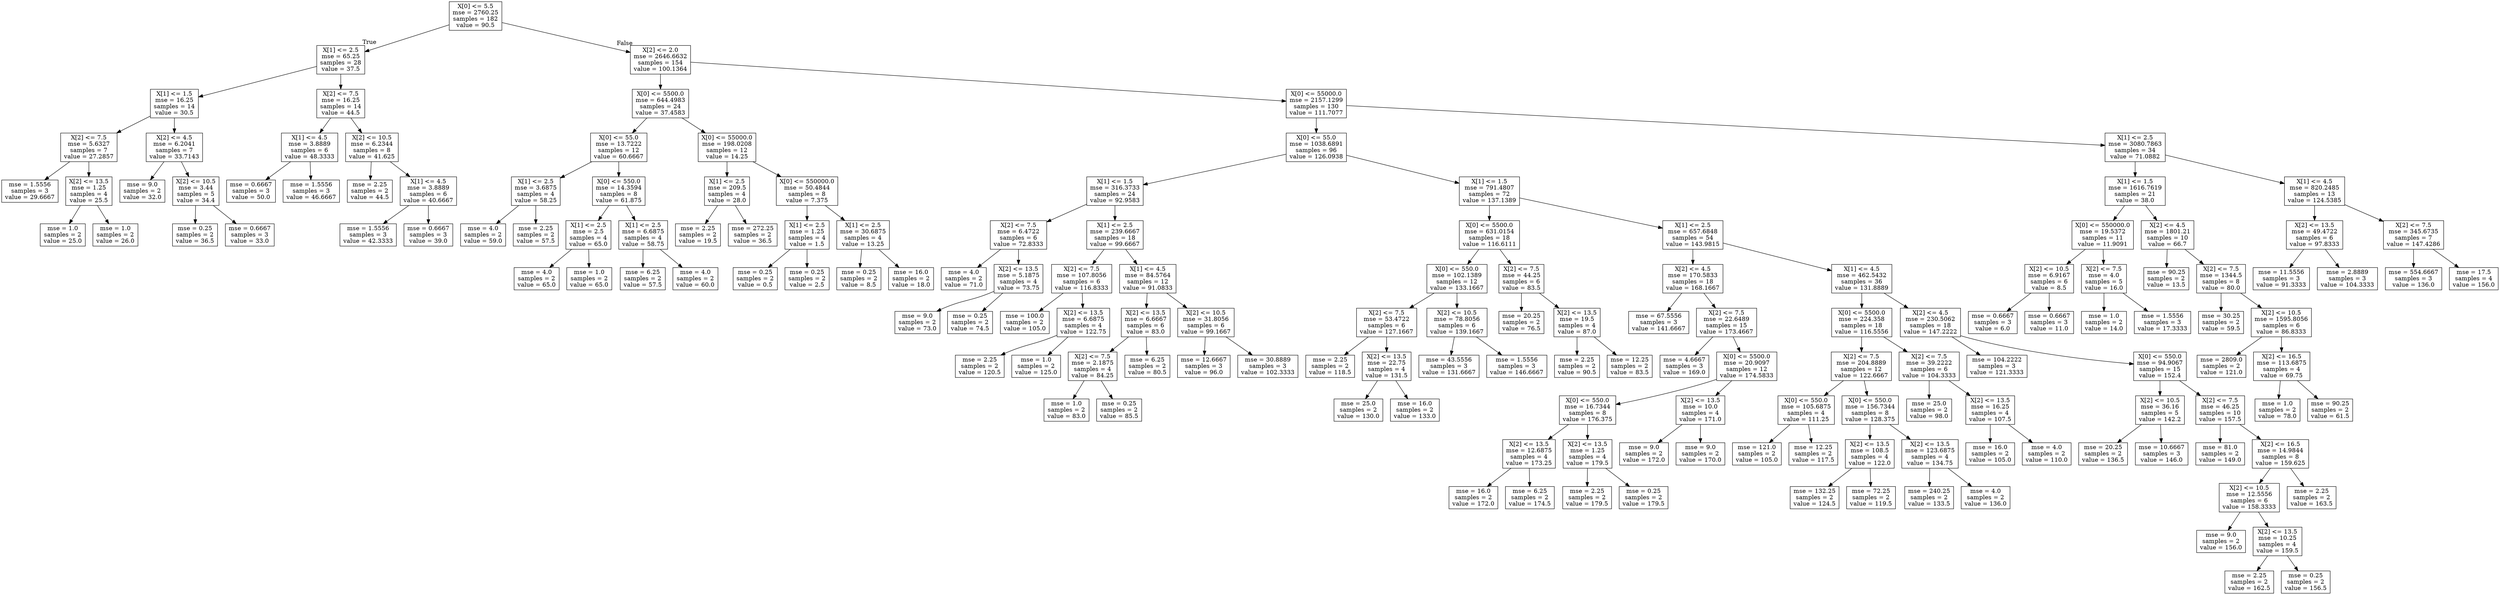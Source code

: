 digraph Tree {
node [shape=box] ;
0 [label="X[0] <= 5.5\nmse = 2760.25\nsamples = 182\nvalue = 90.5"] ;
1 [label="X[1] <= 2.5\nmse = 65.25\nsamples = 28\nvalue = 37.5"] ;
0 -> 1 [labeldistance=2.5, labelangle=45, headlabel="True"] ;
2 [label="X[1] <= 1.5\nmse = 16.25\nsamples = 14\nvalue = 30.5"] ;
1 -> 2 ;
3 [label="X[2] <= 7.5\nmse = 5.6327\nsamples = 7\nvalue = 27.2857"] ;
2 -> 3 ;
4 [label="mse = 1.5556\nsamples = 3\nvalue = 29.6667"] ;
3 -> 4 ;
5 [label="X[2] <= 13.5\nmse = 1.25\nsamples = 4\nvalue = 25.5"] ;
3 -> 5 ;
6 [label="mse = 1.0\nsamples = 2\nvalue = 25.0"] ;
5 -> 6 ;
7 [label="mse = 1.0\nsamples = 2\nvalue = 26.0"] ;
5 -> 7 ;
8 [label="X[2] <= 4.5\nmse = 6.2041\nsamples = 7\nvalue = 33.7143"] ;
2 -> 8 ;
9 [label="mse = 9.0\nsamples = 2\nvalue = 32.0"] ;
8 -> 9 ;
10 [label="X[2] <= 10.5\nmse = 3.44\nsamples = 5\nvalue = 34.4"] ;
8 -> 10 ;
11 [label="mse = 0.25\nsamples = 2\nvalue = 36.5"] ;
10 -> 11 ;
12 [label="mse = 0.6667\nsamples = 3\nvalue = 33.0"] ;
10 -> 12 ;
13 [label="X[2] <= 7.5\nmse = 16.25\nsamples = 14\nvalue = 44.5"] ;
1 -> 13 ;
14 [label="X[1] <= 4.5\nmse = 3.8889\nsamples = 6\nvalue = 48.3333"] ;
13 -> 14 ;
15 [label="mse = 0.6667\nsamples = 3\nvalue = 50.0"] ;
14 -> 15 ;
16 [label="mse = 1.5556\nsamples = 3\nvalue = 46.6667"] ;
14 -> 16 ;
17 [label="X[2] <= 10.5\nmse = 6.2344\nsamples = 8\nvalue = 41.625"] ;
13 -> 17 ;
18 [label="mse = 2.25\nsamples = 2\nvalue = 44.5"] ;
17 -> 18 ;
19 [label="X[1] <= 4.5\nmse = 3.8889\nsamples = 6\nvalue = 40.6667"] ;
17 -> 19 ;
20 [label="mse = 1.5556\nsamples = 3\nvalue = 42.3333"] ;
19 -> 20 ;
21 [label="mse = 0.6667\nsamples = 3\nvalue = 39.0"] ;
19 -> 21 ;
22 [label="X[2] <= 2.0\nmse = 2646.6632\nsamples = 154\nvalue = 100.1364"] ;
0 -> 22 [labeldistance=2.5, labelangle=-45, headlabel="False"] ;
23 [label="X[0] <= 5500.0\nmse = 644.4983\nsamples = 24\nvalue = 37.4583"] ;
22 -> 23 ;
24 [label="X[0] <= 55.0\nmse = 13.7222\nsamples = 12\nvalue = 60.6667"] ;
23 -> 24 ;
25 [label="X[1] <= 2.5\nmse = 3.6875\nsamples = 4\nvalue = 58.25"] ;
24 -> 25 ;
26 [label="mse = 4.0\nsamples = 2\nvalue = 59.0"] ;
25 -> 26 ;
27 [label="mse = 2.25\nsamples = 2\nvalue = 57.5"] ;
25 -> 27 ;
28 [label="X[0] <= 550.0\nmse = 14.3594\nsamples = 8\nvalue = 61.875"] ;
24 -> 28 ;
29 [label="X[1] <= 2.5\nmse = 2.5\nsamples = 4\nvalue = 65.0"] ;
28 -> 29 ;
30 [label="mse = 4.0\nsamples = 2\nvalue = 65.0"] ;
29 -> 30 ;
31 [label="mse = 1.0\nsamples = 2\nvalue = 65.0"] ;
29 -> 31 ;
32 [label="X[1] <= 2.5\nmse = 6.6875\nsamples = 4\nvalue = 58.75"] ;
28 -> 32 ;
33 [label="mse = 6.25\nsamples = 2\nvalue = 57.5"] ;
32 -> 33 ;
34 [label="mse = 4.0\nsamples = 2\nvalue = 60.0"] ;
32 -> 34 ;
35 [label="X[0] <= 55000.0\nmse = 198.0208\nsamples = 12\nvalue = 14.25"] ;
23 -> 35 ;
36 [label="X[1] <= 2.5\nmse = 209.5\nsamples = 4\nvalue = 28.0"] ;
35 -> 36 ;
37 [label="mse = 2.25\nsamples = 2\nvalue = 19.5"] ;
36 -> 37 ;
38 [label="mse = 272.25\nsamples = 2\nvalue = 36.5"] ;
36 -> 38 ;
39 [label="X[0] <= 550000.0\nmse = 50.4844\nsamples = 8\nvalue = 7.375"] ;
35 -> 39 ;
40 [label="X[1] <= 2.5\nmse = 1.25\nsamples = 4\nvalue = 1.5"] ;
39 -> 40 ;
41 [label="mse = 0.25\nsamples = 2\nvalue = 0.5"] ;
40 -> 41 ;
42 [label="mse = 0.25\nsamples = 2\nvalue = 2.5"] ;
40 -> 42 ;
43 [label="X[1] <= 2.5\nmse = 30.6875\nsamples = 4\nvalue = 13.25"] ;
39 -> 43 ;
44 [label="mse = 0.25\nsamples = 2\nvalue = 8.5"] ;
43 -> 44 ;
45 [label="mse = 16.0\nsamples = 2\nvalue = 18.0"] ;
43 -> 45 ;
46 [label="X[0] <= 55000.0\nmse = 2157.1299\nsamples = 130\nvalue = 111.7077"] ;
22 -> 46 ;
47 [label="X[0] <= 55.0\nmse = 1038.6891\nsamples = 96\nvalue = 126.0938"] ;
46 -> 47 ;
48 [label="X[1] <= 1.5\nmse = 316.3733\nsamples = 24\nvalue = 92.9583"] ;
47 -> 48 ;
49 [label="X[2] <= 7.5\nmse = 6.4722\nsamples = 6\nvalue = 72.8333"] ;
48 -> 49 ;
50 [label="mse = 4.0\nsamples = 2\nvalue = 71.0"] ;
49 -> 50 ;
51 [label="X[2] <= 13.5\nmse = 5.1875\nsamples = 4\nvalue = 73.75"] ;
49 -> 51 ;
52 [label="mse = 9.0\nsamples = 2\nvalue = 73.0"] ;
51 -> 52 ;
53 [label="mse = 0.25\nsamples = 2\nvalue = 74.5"] ;
51 -> 53 ;
54 [label="X[1] <= 2.5\nmse = 239.6667\nsamples = 18\nvalue = 99.6667"] ;
48 -> 54 ;
55 [label="X[2] <= 7.5\nmse = 107.8056\nsamples = 6\nvalue = 116.8333"] ;
54 -> 55 ;
56 [label="mse = 100.0\nsamples = 2\nvalue = 105.0"] ;
55 -> 56 ;
57 [label="X[2] <= 13.5\nmse = 6.6875\nsamples = 4\nvalue = 122.75"] ;
55 -> 57 ;
58 [label="mse = 2.25\nsamples = 2\nvalue = 120.5"] ;
57 -> 58 ;
59 [label="mse = 1.0\nsamples = 2\nvalue = 125.0"] ;
57 -> 59 ;
60 [label="X[1] <= 4.5\nmse = 84.5764\nsamples = 12\nvalue = 91.0833"] ;
54 -> 60 ;
61 [label="X[2] <= 13.5\nmse = 6.6667\nsamples = 6\nvalue = 83.0"] ;
60 -> 61 ;
62 [label="X[2] <= 7.5\nmse = 2.1875\nsamples = 4\nvalue = 84.25"] ;
61 -> 62 ;
63 [label="mse = 1.0\nsamples = 2\nvalue = 83.0"] ;
62 -> 63 ;
64 [label="mse = 0.25\nsamples = 2\nvalue = 85.5"] ;
62 -> 64 ;
65 [label="mse = 6.25\nsamples = 2\nvalue = 80.5"] ;
61 -> 65 ;
66 [label="X[2] <= 10.5\nmse = 31.8056\nsamples = 6\nvalue = 99.1667"] ;
60 -> 66 ;
67 [label="mse = 12.6667\nsamples = 3\nvalue = 96.0"] ;
66 -> 67 ;
68 [label="mse = 30.8889\nsamples = 3\nvalue = 102.3333"] ;
66 -> 68 ;
69 [label="X[1] <= 1.5\nmse = 791.4807\nsamples = 72\nvalue = 137.1389"] ;
47 -> 69 ;
70 [label="X[0] <= 5500.0\nmse = 631.0154\nsamples = 18\nvalue = 116.6111"] ;
69 -> 70 ;
71 [label="X[0] <= 550.0\nmse = 102.1389\nsamples = 12\nvalue = 133.1667"] ;
70 -> 71 ;
72 [label="X[2] <= 7.5\nmse = 53.4722\nsamples = 6\nvalue = 127.1667"] ;
71 -> 72 ;
73 [label="mse = 2.25\nsamples = 2\nvalue = 118.5"] ;
72 -> 73 ;
74 [label="X[2] <= 13.5\nmse = 22.75\nsamples = 4\nvalue = 131.5"] ;
72 -> 74 ;
75 [label="mse = 25.0\nsamples = 2\nvalue = 130.0"] ;
74 -> 75 ;
76 [label="mse = 16.0\nsamples = 2\nvalue = 133.0"] ;
74 -> 76 ;
77 [label="X[2] <= 10.5\nmse = 78.8056\nsamples = 6\nvalue = 139.1667"] ;
71 -> 77 ;
78 [label="mse = 43.5556\nsamples = 3\nvalue = 131.6667"] ;
77 -> 78 ;
79 [label="mse = 1.5556\nsamples = 3\nvalue = 146.6667"] ;
77 -> 79 ;
80 [label="X[2] <= 7.5\nmse = 44.25\nsamples = 6\nvalue = 83.5"] ;
70 -> 80 ;
81 [label="mse = 20.25\nsamples = 2\nvalue = 76.5"] ;
80 -> 81 ;
82 [label="X[2] <= 13.5\nmse = 19.5\nsamples = 4\nvalue = 87.0"] ;
80 -> 82 ;
83 [label="mse = 2.25\nsamples = 2\nvalue = 90.5"] ;
82 -> 83 ;
84 [label="mse = 12.25\nsamples = 2\nvalue = 83.5"] ;
82 -> 84 ;
85 [label="X[1] <= 2.5\nmse = 657.6848\nsamples = 54\nvalue = 143.9815"] ;
69 -> 85 ;
86 [label="X[2] <= 4.5\nmse = 170.5833\nsamples = 18\nvalue = 168.1667"] ;
85 -> 86 ;
87 [label="mse = 67.5556\nsamples = 3\nvalue = 141.6667"] ;
86 -> 87 ;
88 [label="X[2] <= 7.5\nmse = 22.6489\nsamples = 15\nvalue = 173.4667"] ;
86 -> 88 ;
89 [label="mse = 4.6667\nsamples = 3\nvalue = 169.0"] ;
88 -> 89 ;
90 [label="X[0] <= 5500.0\nmse = 20.9097\nsamples = 12\nvalue = 174.5833"] ;
88 -> 90 ;
91 [label="X[0] <= 550.0\nmse = 16.7344\nsamples = 8\nvalue = 176.375"] ;
90 -> 91 ;
92 [label="X[2] <= 13.5\nmse = 12.6875\nsamples = 4\nvalue = 173.25"] ;
91 -> 92 ;
93 [label="mse = 16.0\nsamples = 2\nvalue = 172.0"] ;
92 -> 93 ;
94 [label="mse = 6.25\nsamples = 2\nvalue = 174.5"] ;
92 -> 94 ;
95 [label="X[2] <= 13.5\nmse = 1.25\nsamples = 4\nvalue = 179.5"] ;
91 -> 95 ;
96 [label="mse = 2.25\nsamples = 2\nvalue = 179.5"] ;
95 -> 96 ;
97 [label="mse = 0.25\nsamples = 2\nvalue = 179.5"] ;
95 -> 97 ;
98 [label="X[2] <= 13.5\nmse = 10.0\nsamples = 4\nvalue = 171.0"] ;
90 -> 98 ;
99 [label="mse = 9.0\nsamples = 2\nvalue = 172.0"] ;
98 -> 99 ;
100 [label="mse = 9.0\nsamples = 2\nvalue = 170.0"] ;
98 -> 100 ;
101 [label="X[1] <= 4.5\nmse = 462.5432\nsamples = 36\nvalue = 131.8889"] ;
85 -> 101 ;
102 [label="X[0] <= 5500.0\nmse = 224.358\nsamples = 18\nvalue = 116.5556"] ;
101 -> 102 ;
103 [label="X[2] <= 7.5\nmse = 204.8889\nsamples = 12\nvalue = 122.6667"] ;
102 -> 103 ;
104 [label="X[0] <= 550.0\nmse = 105.6875\nsamples = 4\nvalue = 111.25"] ;
103 -> 104 ;
105 [label="mse = 121.0\nsamples = 2\nvalue = 105.0"] ;
104 -> 105 ;
106 [label="mse = 12.25\nsamples = 2\nvalue = 117.5"] ;
104 -> 106 ;
107 [label="X[0] <= 550.0\nmse = 156.7344\nsamples = 8\nvalue = 128.375"] ;
103 -> 107 ;
108 [label="X[2] <= 13.5\nmse = 108.5\nsamples = 4\nvalue = 122.0"] ;
107 -> 108 ;
109 [label="mse = 132.25\nsamples = 2\nvalue = 124.5"] ;
108 -> 109 ;
110 [label="mse = 72.25\nsamples = 2\nvalue = 119.5"] ;
108 -> 110 ;
111 [label="X[2] <= 13.5\nmse = 123.6875\nsamples = 4\nvalue = 134.75"] ;
107 -> 111 ;
112 [label="mse = 240.25\nsamples = 2\nvalue = 133.5"] ;
111 -> 112 ;
113 [label="mse = 4.0\nsamples = 2\nvalue = 136.0"] ;
111 -> 113 ;
114 [label="X[2] <= 7.5\nmse = 39.2222\nsamples = 6\nvalue = 104.3333"] ;
102 -> 114 ;
115 [label="mse = 25.0\nsamples = 2\nvalue = 98.0"] ;
114 -> 115 ;
116 [label="X[2] <= 13.5\nmse = 16.25\nsamples = 4\nvalue = 107.5"] ;
114 -> 116 ;
117 [label="mse = 16.0\nsamples = 2\nvalue = 105.0"] ;
116 -> 117 ;
118 [label="mse = 4.0\nsamples = 2\nvalue = 110.0"] ;
116 -> 118 ;
119 [label="X[2] <= 4.5\nmse = 230.5062\nsamples = 18\nvalue = 147.2222"] ;
101 -> 119 ;
120 [label="mse = 104.2222\nsamples = 3\nvalue = 121.3333"] ;
119 -> 120 ;
121 [label="X[0] <= 550.0\nmse = 94.9067\nsamples = 15\nvalue = 152.4"] ;
119 -> 121 ;
122 [label="X[2] <= 10.5\nmse = 36.16\nsamples = 5\nvalue = 142.2"] ;
121 -> 122 ;
123 [label="mse = 20.25\nsamples = 2\nvalue = 136.5"] ;
122 -> 123 ;
124 [label="mse = 10.6667\nsamples = 3\nvalue = 146.0"] ;
122 -> 124 ;
125 [label="X[2] <= 7.5\nmse = 46.25\nsamples = 10\nvalue = 157.5"] ;
121 -> 125 ;
126 [label="mse = 81.0\nsamples = 2\nvalue = 149.0"] ;
125 -> 126 ;
127 [label="X[2] <= 16.5\nmse = 14.9844\nsamples = 8\nvalue = 159.625"] ;
125 -> 127 ;
128 [label="X[2] <= 10.5\nmse = 12.5556\nsamples = 6\nvalue = 158.3333"] ;
127 -> 128 ;
129 [label="mse = 9.0\nsamples = 2\nvalue = 156.0"] ;
128 -> 129 ;
130 [label="X[2] <= 13.5\nmse = 10.25\nsamples = 4\nvalue = 159.5"] ;
128 -> 130 ;
131 [label="mse = 2.25\nsamples = 2\nvalue = 162.5"] ;
130 -> 131 ;
132 [label="mse = 0.25\nsamples = 2\nvalue = 156.5"] ;
130 -> 132 ;
133 [label="mse = 2.25\nsamples = 2\nvalue = 163.5"] ;
127 -> 133 ;
134 [label="X[1] <= 2.5\nmse = 3080.7863\nsamples = 34\nvalue = 71.0882"] ;
46 -> 134 ;
135 [label="X[1] <= 1.5\nmse = 1616.7619\nsamples = 21\nvalue = 38.0"] ;
134 -> 135 ;
136 [label="X[0] <= 550000.0\nmse = 19.5372\nsamples = 11\nvalue = 11.9091"] ;
135 -> 136 ;
137 [label="X[2] <= 10.5\nmse = 6.9167\nsamples = 6\nvalue = 8.5"] ;
136 -> 137 ;
138 [label="mse = 0.6667\nsamples = 3\nvalue = 6.0"] ;
137 -> 138 ;
139 [label="mse = 0.6667\nsamples = 3\nvalue = 11.0"] ;
137 -> 139 ;
140 [label="X[2] <= 7.5\nmse = 4.0\nsamples = 5\nvalue = 16.0"] ;
136 -> 140 ;
141 [label="mse = 1.0\nsamples = 2\nvalue = 14.0"] ;
140 -> 141 ;
142 [label="mse = 1.5556\nsamples = 3\nvalue = 17.3333"] ;
140 -> 142 ;
143 [label="X[2] <= 4.5\nmse = 1801.21\nsamples = 10\nvalue = 66.7"] ;
135 -> 143 ;
144 [label="mse = 90.25\nsamples = 2\nvalue = 13.5"] ;
143 -> 144 ;
145 [label="X[2] <= 7.5\nmse = 1344.5\nsamples = 8\nvalue = 80.0"] ;
143 -> 145 ;
146 [label="mse = 30.25\nsamples = 2\nvalue = 59.5"] ;
145 -> 146 ;
147 [label="X[2] <= 10.5\nmse = 1595.8056\nsamples = 6\nvalue = 86.8333"] ;
145 -> 147 ;
148 [label="mse = 2809.0\nsamples = 2\nvalue = 121.0"] ;
147 -> 148 ;
149 [label="X[2] <= 16.5\nmse = 113.6875\nsamples = 4\nvalue = 69.75"] ;
147 -> 149 ;
150 [label="mse = 1.0\nsamples = 2\nvalue = 78.0"] ;
149 -> 150 ;
151 [label="mse = 90.25\nsamples = 2\nvalue = 61.5"] ;
149 -> 151 ;
152 [label="X[1] <= 4.5\nmse = 820.2485\nsamples = 13\nvalue = 124.5385"] ;
134 -> 152 ;
153 [label="X[2] <= 13.5\nmse = 49.4722\nsamples = 6\nvalue = 97.8333"] ;
152 -> 153 ;
154 [label="mse = 11.5556\nsamples = 3\nvalue = 91.3333"] ;
153 -> 154 ;
155 [label="mse = 2.8889\nsamples = 3\nvalue = 104.3333"] ;
153 -> 155 ;
156 [label="X[2] <= 7.5\nmse = 345.6735\nsamples = 7\nvalue = 147.4286"] ;
152 -> 156 ;
157 [label="mse = 554.6667\nsamples = 3\nvalue = 136.0"] ;
156 -> 157 ;
158 [label="mse = 17.5\nsamples = 4\nvalue = 156.0"] ;
156 -> 158 ;
}